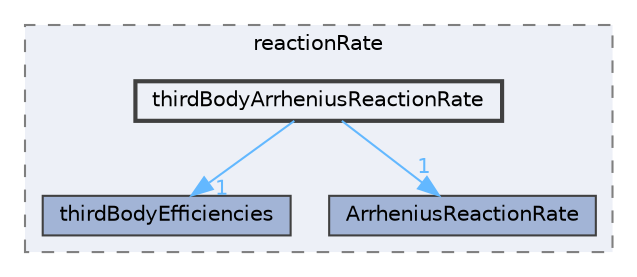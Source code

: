 digraph "src/thermophysicalModels/specie/reaction/reactionRate/thirdBodyArrheniusReactionRate"
{
 // LATEX_PDF_SIZE
  bgcolor="transparent";
  edge [fontname=Helvetica,fontsize=10,labelfontname=Helvetica,labelfontsize=10];
  node [fontname=Helvetica,fontsize=10,shape=box,height=0.2,width=0.4];
  compound=true
  subgraph clusterdir_0b3172b66393f2c7ce0778392f9f1c0a {
    graph [ bgcolor="#edf0f7", pencolor="grey50", label="reactionRate", fontname=Helvetica,fontsize=10 style="filled,dashed", URL="dir_0b3172b66393f2c7ce0778392f9f1c0a.html",tooltip=""]
  dir_523722df2710d93eb23d06dec1cd4b64 [label="thirdBodyEfficiencies", fillcolor="#a2b4d6", color="grey25", style="filled", URL="dir_523722df2710d93eb23d06dec1cd4b64.html",tooltip=""];
  dir_82b1ab70b3af403cb3a63f6f1873c8bb [label="ArrheniusReactionRate", fillcolor="#a2b4d6", color="grey25", style="filled", URL="dir_82b1ab70b3af403cb3a63f6f1873c8bb.html",tooltip=""];
  dir_9533690a93c43f270f88f9883cbc47c2 [label="thirdBodyArrheniusReactionRate", fillcolor="#edf0f7", color="grey25", style="filled,bold", URL="dir_9533690a93c43f270f88f9883cbc47c2.html",tooltip=""];
  }
  dir_9533690a93c43f270f88f9883cbc47c2->dir_523722df2710d93eb23d06dec1cd4b64 [headlabel="1", labeldistance=1.5 headhref="dir_004030_004031.html" href="dir_004030_004031.html" color="steelblue1" fontcolor="steelblue1"];
  dir_9533690a93c43f270f88f9883cbc47c2->dir_82b1ab70b3af403cb3a63f6f1873c8bb [headlabel="1", labeldistance=1.5 headhref="dir_004030_000127.html" href="dir_004030_000127.html" color="steelblue1" fontcolor="steelblue1"];
}
